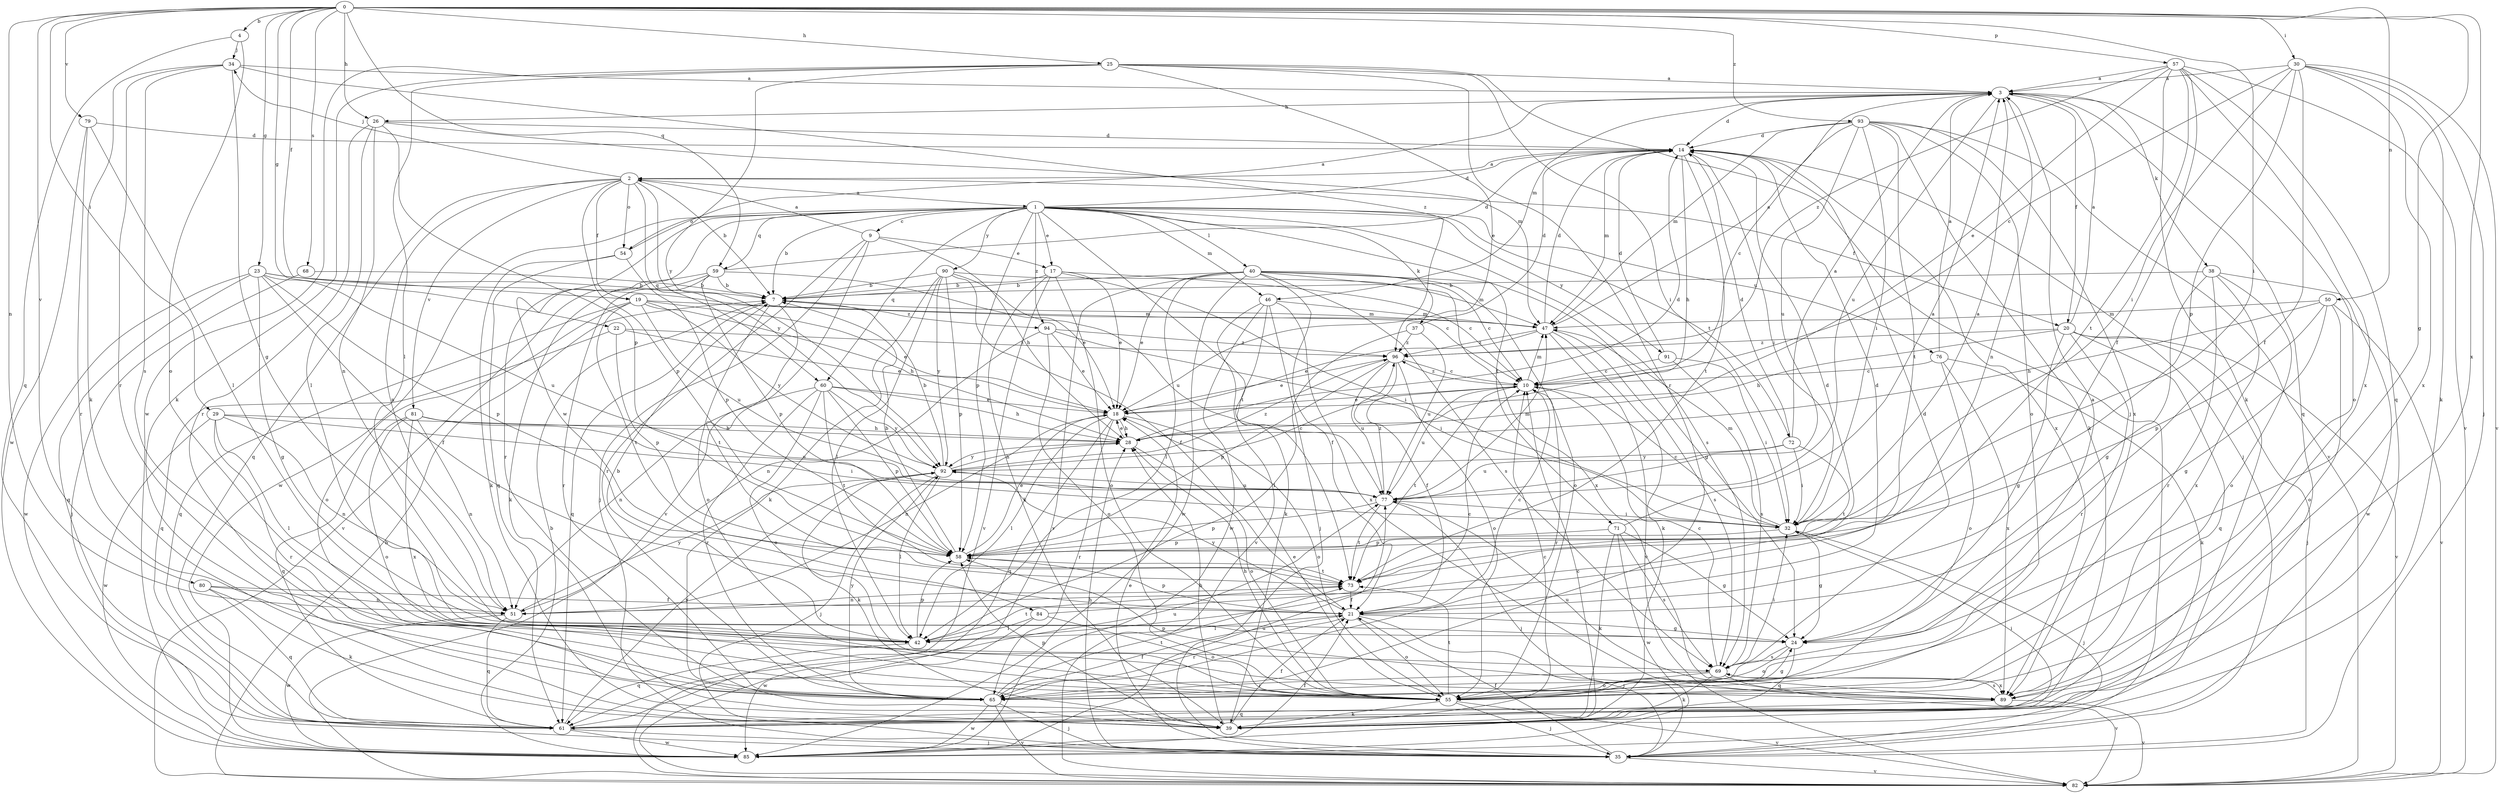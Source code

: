 strict digraph  {
0;
1;
2;
3;
4;
7;
9;
10;
14;
17;
18;
19;
20;
21;
22;
23;
24;
25;
26;
28;
29;
30;
32;
34;
35;
37;
38;
39;
40;
42;
46;
47;
50;
51;
54;
55;
57;
58;
59;
60;
61;
65;
68;
69;
71;
72;
73;
76;
77;
79;
80;
81;
82;
84;
85;
89;
90;
91;
92;
93;
94;
96;
0 -> 4  [label=b];
0 -> 19  [label=f];
0 -> 22  [label=g];
0 -> 23  [label=g];
0 -> 24  [label=g];
0 -> 25  [label=h];
0 -> 26  [label=h];
0 -> 29  [label=i];
0 -> 30  [label=i];
0 -> 32  [label=i];
0 -> 50  [label=n];
0 -> 51  [label=n];
0 -> 57  [label=p];
0 -> 59  [label=q];
0 -> 68  [label=s];
0 -> 79  [label=v];
0 -> 80  [label=v];
0 -> 89  [label=x];
0 -> 93  [label=z];
1 -> 7  [label=b];
1 -> 9  [label=c];
1 -> 14  [label=d];
1 -> 17  [label=e];
1 -> 37  [label=k];
1 -> 40  [label=l];
1 -> 46  [label=m];
1 -> 54  [label=o];
1 -> 58  [label=p];
1 -> 59  [label=q];
1 -> 60  [label=q];
1 -> 65  [label=r];
1 -> 69  [label=s];
1 -> 71  [label=t];
1 -> 72  [label=t];
1 -> 73  [label=t];
1 -> 76  [label=u];
1 -> 84  [label=w];
1 -> 85  [label=w];
1 -> 90  [label=y];
1 -> 91  [label=y];
1 -> 94  [label=z];
2 -> 1  [label=a];
2 -> 7  [label=b];
2 -> 19  [label=f];
2 -> 20  [label=f];
2 -> 34  [label=j];
2 -> 51  [label=n];
2 -> 54  [label=o];
2 -> 58  [label=p];
2 -> 60  [label=q];
2 -> 61  [label=q];
2 -> 81  [label=v];
2 -> 92  [label=y];
3 -> 14  [label=d];
3 -> 20  [label=f];
3 -> 26  [label=h];
3 -> 38  [label=k];
3 -> 46  [label=m];
3 -> 51  [label=n];
3 -> 55  [label=o];
3 -> 61  [label=q];
3 -> 77  [label=u];
4 -> 34  [label=j];
4 -> 55  [label=o];
4 -> 61  [label=q];
7 -> 47  [label=m];
7 -> 55  [label=o];
7 -> 61  [label=q];
7 -> 73  [label=t];
7 -> 94  [label=z];
9 -> 2  [label=a];
9 -> 17  [label=e];
9 -> 28  [label=h];
9 -> 35  [label=j];
9 -> 65  [label=r];
9 -> 82  [label=v];
10 -> 18  [label=e];
10 -> 47  [label=m];
10 -> 65  [label=r];
10 -> 73  [label=t];
10 -> 77  [label=u];
10 -> 96  [label=z];
14 -> 2  [label=a];
14 -> 28  [label=h];
14 -> 32  [label=i];
14 -> 35  [label=j];
14 -> 47  [label=m];
14 -> 73  [label=t];
14 -> 89  [label=x];
17 -> 7  [label=b];
17 -> 10  [label=c];
17 -> 18  [label=e];
17 -> 32  [label=i];
17 -> 39  [label=k];
17 -> 55  [label=o];
17 -> 82  [label=v];
18 -> 28  [label=h];
18 -> 42  [label=l];
18 -> 51  [label=n];
18 -> 55  [label=o];
18 -> 61  [label=q];
18 -> 65  [label=r];
19 -> 18  [label=e];
19 -> 28  [label=h];
19 -> 47  [label=m];
19 -> 55  [label=o];
19 -> 61  [label=q];
19 -> 73  [label=t];
19 -> 77  [label=u];
19 -> 92  [label=y];
20 -> 3  [label=a];
20 -> 24  [label=g];
20 -> 28  [label=h];
20 -> 35  [label=j];
20 -> 61  [label=q];
20 -> 65  [label=r];
20 -> 82  [label=v];
20 -> 96  [label=z];
21 -> 10  [label=c];
21 -> 14  [label=d];
21 -> 24  [label=g];
21 -> 35  [label=j];
21 -> 42  [label=l];
21 -> 55  [label=o];
21 -> 58  [label=p];
21 -> 65  [label=r];
21 -> 92  [label=y];
22 -> 18  [label=e];
22 -> 58  [label=p];
22 -> 61  [label=q];
22 -> 96  [label=z];
23 -> 7  [label=b];
23 -> 10  [label=c];
23 -> 21  [label=f];
23 -> 24  [label=g];
23 -> 58  [label=p];
23 -> 61  [label=q];
23 -> 77  [label=u];
23 -> 85  [label=w];
24 -> 55  [label=o];
24 -> 61  [label=q];
24 -> 69  [label=s];
25 -> 3  [label=a];
25 -> 18  [label=e];
25 -> 32  [label=i];
25 -> 35  [label=j];
25 -> 39  [label=k];
25 -> 42  [label=l];
25 -> 65  [label=r];
25 -> 85  [label=w];
25 -> 92  [label=y];
26 -> 14  [label=d];
26 -> 42  [label=l];
26 -> 47  [label=m];
26 -> 51  [label=n];
26 -> 58  [label=p];
26 -> 65  [label=r];
28 -> 14  [label=d];
28 -> 18  [label=e];
28 -> 55  [label=o];
28 -> 92  [label=y];
29 -> 28  [label=h];
29 -> 32  [label=i];
29 -> 42  [label=l];
29 -> 51  [label=n];
29 -> 65  [label=r];
29 -> 85  [label=w];
30 -> 3  [label=a];
30 -> 10  [label=c];
30 -> 21  [label=f];
30 -> 32  [label=i];
30 -> 35  [label=j];
30 -> 39  [label=k];
30 -> 58  [label=p];
30 -> 82  [label=v];
30 -> 89  [label=x];
32 -> 3  [label=a];
32 -> 10  [label=c];
32 -> 24  [label=g];
32 -> 35  [label=j];
32 -> 47  [label=m];
32 -> 58  [label=p];
34 -> 3  [label=a];
34 -> 24  [label=g];
34 -> 39  [label=k];
34 -> 65  [label=r];
34 -> 69  [label=s];
34 -> 96  [label=z];
35 -> 18  [label=e];
35 -> 21  [label=f];
35 -> 28  [label=h];
35 -> 82  [label=v];
37 -> 14  [label=d];
37 -> 42  [label=l];
37 -> 77  [label=u];
37 -> 96  [label=z];
38 -> 7  [label=b];
38 -> 24  [label=g];
38 -> 55  [label=o];
38 -> 65  [label=r];
38 -> 85  [label=w];
38 -> 89  [label=x];
39 -> 10  [label=c];
39 -> 21  [label=f];
39 -> 28  [label=h];
39 -> 32  [label=i];
39 -> 58  [label=p];
40 -> 7  [label=b];
40 -> 10  [label=c];
40 -> 18  [label=e];
40 -> 21  [label=f];
40 -> 24  [label=g];
40 -> 42  [label=l];
40 -> 55  [label=o];
40 -> 69  [label=s];
40 -> 82  [label=v];
40 -> 85  [label=w];
40 -> 89  [label=x];
42 -> 7  [label=b];
42 -> 10  [label=c];
42 -> 58  [label=p];
42 -> 61  [label=q];
42 -> 73  [label=t];
46 -> 35  [label=j];
46 -> 39  [label=k];
46 -> 47  [label=m];
46 -> 82  [label=v];
46 -> 85  [label=w];
46 -> 89  [label=x];
47 -> 3  [label=a];
47 -> 14  [label=d];
47 -> 18  [label=e];
47 -> 39  [label=k];
47 -> 69  [label=s];
47 -> 82  [label=v];
47 -> 96  [label=z];
50 -> 24  [label=g];
50 -> 28  [label=h];
50 -> 47  [label=m];
50 -> 55  [label=o];
50 -> 58  [label=p];
50 -> 82  [label=v];
51 -> 61  [label=q];
51 -> 85  [label=w];
51 -> 92  [label=y];
54 -> 3  [label=a];
54 -> 39  [label=k];
54 -> 58  [label=p];
54 -> 61  [label=q];
55 -> 18  [label=e];
55 -> 24  [label=g];
55 -> 28  [label=h];
55 -> 35  [label=j];
55 -> 39  [label=k];
55 -> 73  [label=t];
55 -> 82  [label=v];
57 -> 3  [label=a];
57 -> 18  [label=e];
57 -> 21  [label=f];
57 -> 39  [label=k];
57 -> 61  [label=q];
57 -> 73  [label=t];
57 -> 82  [label=v];
57 -> 89  [label=x];
57 -> 96  [label=z];
58 -> 7  [label=b];
58 -> 18  [label=e];
58 -> 73  [label=t];
59 -> 7  [label=b];
59 -> 14  [label=d];
59 -> 18  [label=e];
59 -> 39  [label=k];
59 -> 58  [label=p];
59 -> 65  [label=r];
59 -> 82  [label=v];
60 -> 18  [label=e];
60 -> 28  [label=h];
60 -> 51  [label=n];
60 -> 55  [label=o];
60 -> 58  [label=p];
60 -> 65  [label=r];
60 -> 73  [label=t];
60 -> 92  [label=y];
61 -> 35  [label=j];
61 -> 77  [label=u];
61 -> 85  [label=w];
61 -> 92  [label=y];
65 -> 3  [label=a];
65 -> 21  [label=f];
65 -> 35  [label=j];
65 -> 73  [label=t];
65 -> 82  [label=v];
65 -> 85  [label=w];
65 -> 92  [label=y];
68 -> 7  [label=b];
68 -> 35  [label=j];
69 -> 10  [label=c];
69 -> 14  [label=d];
69 -> 32  [label=i];
69 -> 39  [label=k];
69 -> 55  [label=o];
69 -> 65  [label=r];
69 -> 82  [label=v];
69 -> 89  [label=x];
71 -> 3  [label=a];
71 -> 24  [label=g];
71 -> 39  [label=k];
71 -> 58  [label=p];
71 -> 69  [label=s];
71 -> 85  [label=w];
72 -> 3  [label=a];
72 -> 14  [label=d];
72 -> 32  [label=i];
72 -> 73  [label=t];
72 -> 77  [label=u];
72 -> 92  [label=y];
73 -> 21  [label=f];
73 -> 51  [label=n];
76 -> 3  [label=a];
76 -> 10  [label=c];
76 -> 39  [label=k];
76 -> 55  [label=o];
76 -> 89  [label=x];
77 -> 32  [label=i];
77 -> 35  [label=j];
77 -> 47  [label=m];
77 -> 58  [label=p];
77 -> 73  [label=t];
77 -> 96  [label=z];
79 -> 14  [label=d];
79 -> 42  [label=l];
79 -> 65  [label=r];
79 -> 85  [label=w];
80 -> 21  [label=f];
80 -> 39  [label=k];
80 -> 51  [label=n];
80 -> 61  [label=q];
81 -> 28  [label=h];
81 -> 51  [label=n];
81 -> 55  [label=o];
81 -> 61  [label=q];
81 -> 77  [label=u];
81 -> 89  [label=x];
82 -> 7  [label=b];
84 -> 14  [label=d];
84 -> 42  [label=l];
84 -> 55  [label=o];
84 -> 85  [label=w];
85 -> 7  [label=b];
85 -> 10  [label=c];
85 -> 21  [label=f];
85 -> 77  [label=u];
89 -> 58  [label=p];
89 -> 61  [label=q];
89 -> 69  [label=s];
89 -> 77  [label=u];
89 -> 82  [label=v];
90 -> 7  [label=b];
90 -> 21  [label=f];
90 -> 39  [label=k];
90 -> 42  [label=l];
90 -> 47  [label=m];
90 -> 58  [label=p];
90 -> 77  [label=u];
90 -> 92  [label=y];
91 -> 10  [label=c];
91 -> 14  [label=d];
91 -> 32  [label=i];
91 -> 69  [label=s];
92 -> 7  [label=b];
92 -> 10  [label=c];
92 -> 28  [label=h];
92 -> 35  [label=j];
92 -> 39  [label=k];
92 -> 42  [label=l];
92 -> 77  [label=u];
92 -> 96  [label=z];
93 -> 10  [label=c];
93 -> 14  [label=d];
93 -> 32  [label=i];
93 -> 39  [label=k];
93 -> 47  [label=m];
93 -> 55  [label=o];
93 -> 73  [label=t];
93 -> 77  [label=u];
93 -> 82  [label=v];
93 -> 89  [label=x];
94 -> 18  [label=e];
94 -> 32  [label=i];
94 -> 51  [label=n];
94 -> 55  [label=o];
94 -> 96  [label=z];
96 -> 10  [label=c];
96 -> 18  [label=e];
96 -> 21  [label=f];
96 -> 55  [label=o];
96 -> 58  [label=p];
96 -> 77  [label=u];
}
